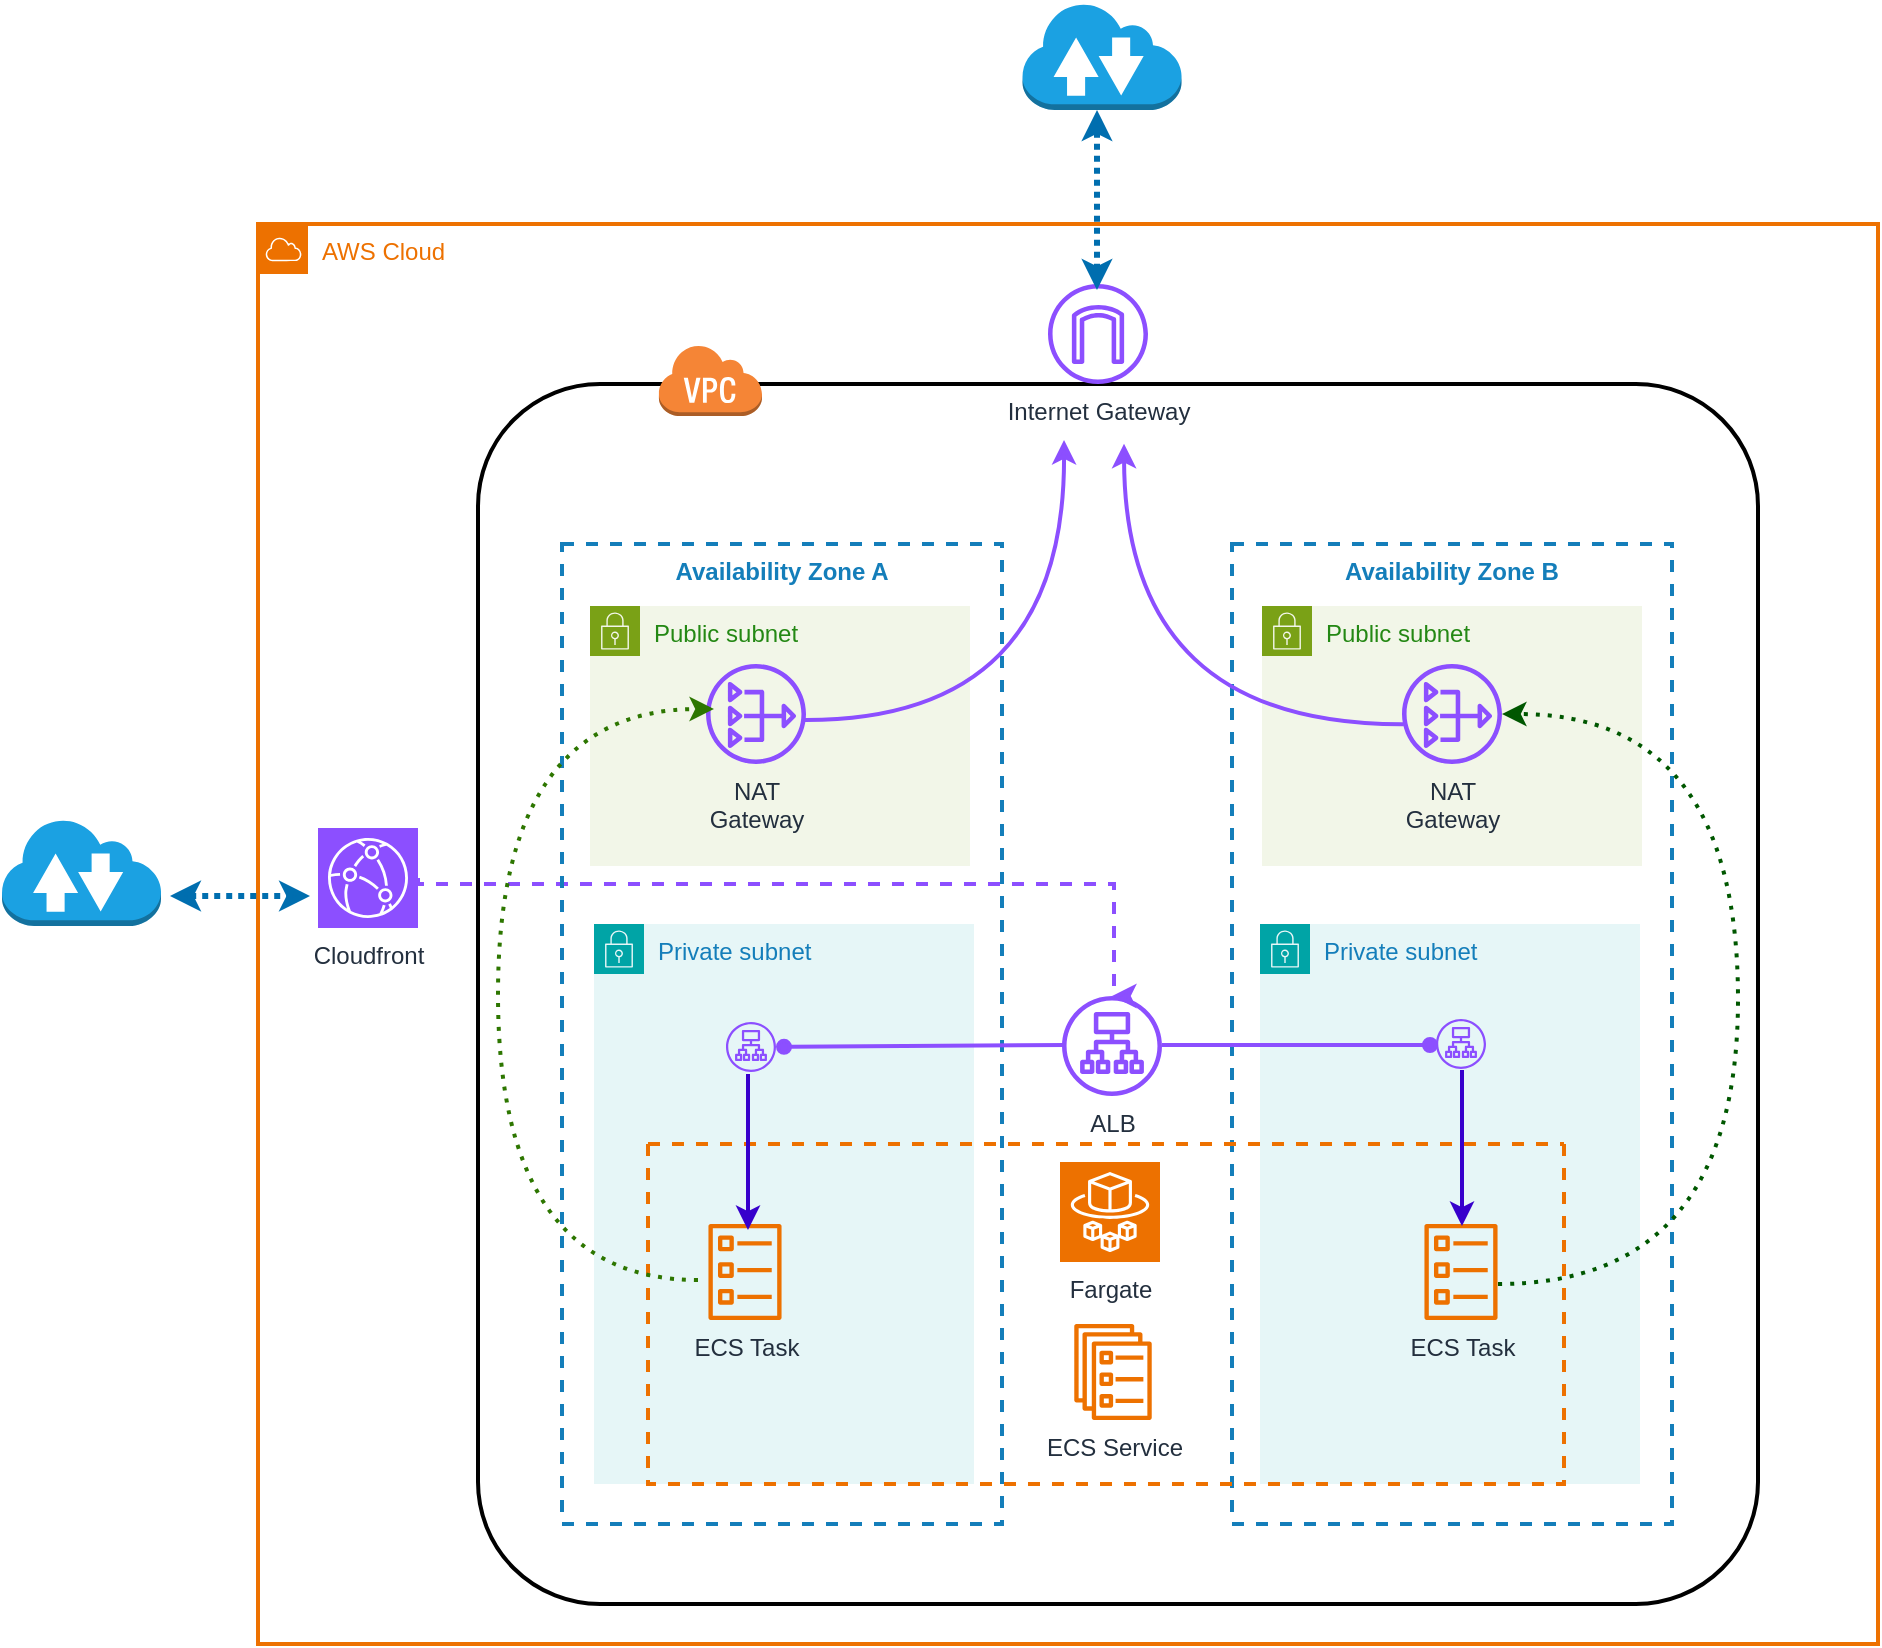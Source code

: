 <mxfile version="28.0.4">
  <diagram name="Page-1" id="w0TW8YX3B_41_pg07iwS">
    <mxGraphModel dx="2253" dy="2028" grid="1" gridSize="10" guides="1" tooltips="1" connect="1" arrows="1" fold="1" page="1" pageScale="1" pageWidth="827" pageHeight="1169" math="0" shadow="0">
      <root>
        <mxCell id="0" />
        <mxCell id="1" parent="0" />
        <mxCell id="WOoxy8uiYiUco19fPr_z-14" value="Public subnet" style="points=[[0,0],[0.25,0],[0.5,0],[0.75,0],[1,0],[1,0.25],[1,0.5],[1,0.75],[1,1],[0.75,1],[0.5,1],[0.25,1],[0,1],[0,0.75],[0,0.5],[0,0.25]];outlineConnect=0;gradientColor=none;html=1;whiteSpace=wrap;fontSize=12;fontStyle=0;container=1;pointerEvents=0;collapsible=0;recursiveResize=0;shape=mxgraph.aws4.group;grIcon=mxgraph.aws4.group_security_group;grStroke=0;strokeColor=#7AA116;fillColor=#F2F6E8;verticalAlign=top;align=left;spacingLeft=30;fontColor=#248814;dashed=0;" parent="1" vertex="1">
          <mxGeometry x="512" y="201" width="190" height="130" as="geometry" />
        </mxCell>
        <mxCell id="WOoxy8uiYiUco19fPr_z-23" value="NAT&lt;div&gt;Gateway&lt;/div&gt;" style="sketch=0;outlineConnect=0;fontColor=#232F3E;gradientColor=none;fillColor=#8C4FFF;strokeColor=none;dashed=0;verticalLabelPosition=bottom;verticalAlign=top;align=center;html=1;fontSize=12;fontStyle=0;aspect=fixed;pointerEvents=1;shape=mxgraph.aws4.nat_gateway;" parent="WOoxy8uiYiUco19fPr_z-14" vertex="1">
          <mxGeometry x="70" y="29" width="50" height="50" as="geometry" />
        </mxCell>
        <mxCell id="WOoxy8uiYiUco19fPr_z-5" value="AWS Cloud" style="sketch=0;outlineConnect=0;gradientColor=none;html=1;whiteSpace=wrap;fontSize=12;fontStyle=0;shape=mxgraph.aws4.group;grIcon=mxgraph.aws4.group_aws_cloud;strokeColor=#ED7100;fillColor=none;verticalAlign=top;align=left;spacingLeft=30;fontColor=#ED7100;dashed=0;strokeWidth=2;" parent="1" vertex="1">
          <mxGeometry x="10" y="10" width="810" height="710" as="geometry" />
        </mxCell>
        <mxCell id="u4U7RvsWmeELpJeH635b-2" value="" style="endArrow=classic;html=1;rounded=0;strokeWidth=2;strokeColor=#8C4FFF;exitX=1;exitY=0.5;exitDx=0;exitDy=0;exitPerimeter=0;dashed=1;edgeStyle=orthogonalEdgeStyle;" parent="1" edge="1" source="u4U7RvsWmeELpJeH635b-1">
          <mxGeometry width="50" height="50" relative="1" as="geometry">
            <mxPoint x="437" y="-10" as="sourcePoint" />
            <mxPoint x="437" y="396" as="targetPoint" />
            <Array as="points">
              <mxPoint x="90" y="340" />
              <mxPoint x="438" y="340" />
            </Array>
          </mxGeometry>
        </mxCell>
        <mxCell id="WOoxy8uiYiUco19fPr_z-6" value="" style="rounded=1;arcSize=10;dashed=0;fillColor=none;gradientColor=none;strokeWidth=2;" parent="1" vertex="1">
          <mxGeometry x="120" y="90" width="640" height="610" as="geometry" />
        </mxCell>
        <mxCell id="WOoxy8uiYiUco19fPr_z-12" value="&lt;b&gt;Availability Zone B&lt;/b&gt;" style="fillColor=none;strokeColor=#147EBA;dashed=1;verticalAlign=top;fontStyle=0;fontColor=#147EBA;whiteSpace=wrap;html=1;strokeWidth=2;" parent="1" vertex="1">
          <mxGeometry x="497" y="170" width="220" height="490" as="geometry" />
        </mxCell>
        <mxCell id="WOoxy8uiYiUco19fPr_z-7" value="" style="dashed=0;html=1;shape=mxgraph.aws3.virtual_private_cloud;fillColor=#F58536;gradientColor=none;dashed=0;" parent="1" vertex="1">
          <mxGeometry x="210" y="70" width="52" height="36" as="geometry" />
        </mxCell>
        <mxCell id="WOoxy8uiYiUco19fPr_z-9" value="Private subnet" style="points=[[0,0],[0.25,0],[0.5,0],[0.75,0],[1,0],[1,0.25],[1,0.5],[1,0.75],[1,1],[0.75,1],[0.5,1],[0.25,1],[0,1],[0,0.75],[0,0.5],[0,0.25]];outlineConnect=0;gradientColor=none;html=1;whiteSpace=wrap;fontSize=12;fontStyle=0;container=1;pointerEvents=0;collapsible=0;recursiveResize=0;shape=mxgraph.aws4.group;grIcon=mxgraph.aws4.group_security_group;grStroke=0;strokeColor=#00A4A6;fillColor=#E6F6F7;verticalAlign=top;align=left;spacingLeft=30;fontColor=#147EBA;dashed=0;" parent="1" vertex="1">
          <mxGeometry x="511" y="360" width="190" height="280" as="geometry" />
        </mxCell>
        <mxCell id="WOoxy8uiYiUco19fPr_z-20" value="" style="sketch=0;outlineConnect=0;fontColor=#232F3E;gradientColor=none;fillColor=#8C4FFF;strokeColor=none;dashed=0;verticalLabelPosition=bottom;verticalAlign=top;align=center;html=1;fontSize=12;fontStyle=0;aspect=fixed;pointerEvents=1;shape=mxgraph.aws4.application_load_balancer;" parent="WOoxy8uiYiUco19fPr_z-9" vertex="1">
          <mxGeometry x="88" y="47.5" width="25" height="25" as="geometry" />
        </mxCell>
        <mxCell id="WOoxy8uiYiUco19fPr_z-19" value="" style="endArrow=none;html=1;rounded=0;strokeWidth=2;startArrow=oval;startFill=1;strokeColor=#8C4FFF;" parent="WOoxy8uiYiUco19fPr_z-9" edge="1">
          <mxGeometry width="50" height="50" relative="1" as="geometry">
            <mxPoint x="85" y="60.502" as="sourcePoint" />
            <mxPoint x="-49" y="60.5" as="targetPoint" />
          </mxGeometry>
        </mxCell>
        <mxCell id="F0qmjjsEIbxcwEatVstc-5" value="" style="endArrow=classic;html=1;rounded=0;edgeStyle=orthogonalEdgeStyle;curved=1;fillColor=#008a00;strokeColor=#005700;strokeWidth=2;dashed=1;dashPattern=1 2;" edge="1" parent="WOoxy8uiYiUco19fPr_z-9" target="WOoxy8uiYiUco19fPr_z-23">
          <mxGeometry width="50" height="50" relative="1" as="geometry">
            <mxPoint x="119" y="180" as="sourcePoint" />
            <mxPoint x="329" y="-60" as="targetPoint" />
            <Array as="points">
              <mxPoint x="239" y="180" />
              <mxPoint x="239" y="-105" />
            </Array>
          </mxGeometry>
        </mxCell>
        <mxCell id="WOoxy8uiYiUco19fPr_z-11" value="&lt;b&gt;Availability Zone A&lt;/b&gt;" style="fillColor=none;strokeColor=#147EBA;dashed=1;verticalAlign=top;fontStyle=0;fontColor=#147EBA;whiteSpace=wrap;html=1;strokeWidth=2;" parent="1" vertex="1">
          <mxGeometry x="162" y="170" width="220" height="490" as="geometry" />
        </mxCell>
        <mxCell id="WOoxy8uiYiUco19fPr_z-10" value="Public subnet" style="points=[[0,0],[0.25,0],[0.5,0],[0.75,0],[1,0],[1,0.25],[1,0.5],[1,0.75],[1,1],[0.75,1],[0.5,1],[0.25,1],[0,1],[0,0.75],[0,0.5],[0,0.25]];outlineConnect=0;gradientColor=none;html=1;whiteSpace=wrap;fontSize=12;fontStyle=0;container=1;pointerEvents=0;collapsible=0;recursiveResize=0;shape=mxgraph.aws4.group;grIcon=mxgraph.aws4.group_security_group;grStroke=0;strokeColor=#7AA116;fillColor=#F2F6E8;verticalAlign=top;align=left;spacingLeft=30;fontColor=#248814;dashed=0;" parent="1" vertex="1">
          <mxGeometry x="176" y="201" width="190" height="130" as="geometry" />
        </mxCell>
        <mxCell id="WOoxy8uiYiUco19fPr_z-22" value="NAT&lt;div&gt;Gateway&lt;/div&gt;" style="sketch=0;outlineConnect=0;fontColor=#232F3E;gradientColor=none;fillColor=#8C4FFF;strokeColor=none;dashed=0;verticalLabelPosition=bottom;verticalAlign=top;align=center;html=1;fontSize=12;fontStyle=0;aspect=fixed;pointerEvents=1;shape=mxgraph.aws4.nat_gateway;" parent="WOoxy8uiYiUco19fPr_z-10" vertex="1">
          <mxGeometry x="58" y="29" width="50" height="50" as="geometry" />
        </mxCell>
        <mxCell id="WOoxy8uiYiUco19fPr_z-31" value="" style="endArrow=classic;html=1;rounded=0;edgeStyle=orthogonalEdgeStyle;curved=1;strokeWidth=2;strokeColor=#8C4FFF;" parent="WOoxy8uiYiUco19fPr_z-10" edge="1">
          <mxGeometry width="50" height="50" relative="1" as="geometry">
            <mxPoint x="107" y="57" as="sourcePoint" />
            <mxPoint x="237" y="-83" as="targetPoint" />
          </mxGeometry>
        </mxCell>
        <mxCell id="WOoxy8uiYiUco19fPr_z-13" value="Private subnet" style="points=[[0,0],[0.25,0],[0.5,0],[0.75,0],[1,0],[1,0.25],[1,0.5],[1,0.75],[1,1],[0.75,1],[0.5,1],[0.25,1],[0,1],[0,0.75],[0,0.5],[0,0.25]];outlineConnect=0;gradientColor=none;html=1;whiteSpace=wrap;fontSize=12;fontStyle=0;container=1;pointerEvents=0;collapsible=0;recursiveResize=0;shape=mxgraph.aws4.group;grIcon=mxgraph.aws4.group_security_group;grStroke=0;strokeColor=#00A4A6;fillColor=#E6F6F7;verticalAlign=top;align=left;spacingLeft=30;fontColor=#147EBA;dashed=0;" parent="1" vertex="1">
          <mxGeometry x="178" y="360" width="190" height="280" as="geometry" />
        </mxCell>
        <mxCell id="WOoxy8uiYiUco19fPr_z-17" value="" style="endArrow=none;html=1;rounded=0;strokeWidth=2;startArrow=oval;startFill=1;strokeColor=#8C4FFF;" parent="WOoxy8uiYiUco19fPr_z-13" edge="1">
          <mxGeometry width="50" height="50" relative="1" as="geometry">
            <mxPoint x="95" y="61.419" as="sourcePoint" />
            <mxPoint x="236" y="60.5" as="targetPoint" />
          </mxGeometry>
        </mxCell>
        <mxCell id="WOoxy8uiYiUco19fPr_z-15" value="Internet Gateway" style="sketch=0;outlineConnect=0;fontColor=#232F3E;gradientColor=none;fillColor=#8C4FFF;strokeColor=none;dashed=0;verticalLabelPosition=bottom;verticalAlign=top;align=center;html=1;fontSize=12;fontStyle=0;aspect=fixed;pointerEvents=1;shape=mxgraph.aws4.internet_gateway;" parent="1" vertex="1">
          <mxGeometry x="405" y="40" width="50" height="50" as="geometry" />
        </mxCell>
        <mxCell id="WOoxy8uiYiUco19fPr_z-16" value="ALB" style="sketch=0;outlineConnect=0;fontColor=#232F3E;gradientColor=none;fillColor=#8C4FFF;strokeColor=none;dashed=0;verticalLabelPosition=bottom;verticalAlign=top;align=center;html=1;fontSize=12;fontStyle=0;aspect=fixed;pointerEvents=1;shape=mxgraph.aws4.application_load_balancer;" parent="1" vertex="1">
          <mxGeometry x="412" y="396" width="50" height="50" as="geometry" />
        </mxCell>
        <mxCell id="WOoxy8uiYiUco19fPr_z-21" value="" style="sketch=0;outlineConnect=0;fontColor=#232F3E;gradientColor=none;fillColor=#8C4FFF;strokeColor=none;dashed=0;verticalLabelPosition=bottom;verticalAlign=top;align=center;html=1;fontSize=12;fontStyle=0;aspect=fixed;pointerEvents=1;shape=mxgraph.aws4.application_load_balancer;" parent="1" vertex="1">
          <mxGeometry x="244" y="409" width="25" height="25" as="geometry" />
        </mxCell>
        <mxCell id="WOoxy8uiYiUco19fPr_z-24" value="" style="swimlane;startSize=0;dashed=1;strokeWidth=2;strokeColor=#ED7100;" parent="1" vertex="1">
          <mxGeometry x="205" y="470" width="458" height="170" as="geometry" />
        </mxCell>
        <mxCell id="WOoxy8uiYiUco19fPr_z-25" value="Fargate" style="sketch=0;points=[[0,0,0],[0.25,0,0],[0.5,0,0],[0.75,0,0],[1,0,0],[0,1,0],[0.25,1,0],[0.5,1,0],[0.75,1,0],[1,1,0],[0,0.25,0],[0,0.5,0],[0,0.75,0],[1,0.25,0],[1,0.5,0],[1,0.75,0]];outlineConnect=0;fontColor=#232F3E;fillColor=#ED7100;strokeColor=#ffffff;dashed=0;verticalLabelPosition=bottom;verticalAlign=top;align=center;html=1;fontSize=12;fontStyle=0;aspect=fixed;shape=mxgraph.aws4.resourceIcon;resIcon=mxgraph.aws4.fargate;" parent="WOoxy8uiYiUco19fPr_z-24" vertex="1">
          <mxGeometry x="206" y="9" width="50" height="50" as="geometry" />
        </mxCell>
        <mxCell id="WOoxy8uiYiUco19fPr_z-26" value="ECS Service" style="sketch=0;outlineConnect=0;fontColor=#232F3E;gradientColor=none;fillColor=#ED7100;strokeColor=none;dashed=0;verticalLabelPosition=bottom;verticalAlign=top;align=center;html=1;fontSize=12;fontStyle=0;aspect=fixed;pointerEvents=1;shape=mxgraph.aws4.ecs_service;" parent="WOoxy8uiYiUco19fPr_z-24" vertex="1">
          <mxGeometry x="213" y="90" width="39" height="48" as="geometry" />
        </mxCell>
        <mxCell id="WOoxy8uiYiUco19fPr_z-27" value="ECS Task&lt;span style=&quot;color: rgba(0, 0, 0, 0); font-family: monospace; font-size: 0px; text-align: start;&quot;&gt;%3CmxGraphModel%3E%3Croot%3E%3CmxCell%20id%3D%220%22%2F%3E%3CmxCell%20id%3D%221%22%20parent%3D%220%22%2F%3E%3CmxCell%20id%3D%222%22%20value%3D%22%22%20style%3D%22sketch%3D0%3BoutlineConnect%3D0%3BfontColor%3D%23232F3E%3BgradientColor%3Dnone%3BfillColor%3D%238C4FFF%3BstrokeColor%3Dnone%3Bdashed%3D0%3BverticalLabelPosition%3Dbottom%3BverticalAlign%3Dtop%3Balign%3Dcenter%3Bhtml%3D1%3BfontSize%3D12%3BfontStyle%3D0%3Baspect%3Dfixed%3BpointerEvents%3D1%3Bshape%3Dmxgraph.aws4.nat_gateway%3B%22%20vertex%3D%221%22%20parent%3D%221%22%3E%3CmxGeometry%20x%3D%22234%22%20y%3D%22230%22%20width%3D%2250%22%20height%3D%2250%22%20as%3D%22geometry%22%2F%3E%3C%2FmxCell%3E%3C%2Froot%3E%3C%2FmxGraphModel%3E&lt;/span&gt;" style="sketch=0;outlineConnect=0;fontColor=#232F3E;gradientColor=none;fillColor=#ED7100;strokeColor=none;dashed=0;verticalLabelPosition=bottom;verticalAlign=top;align=center;html=1;fontSize=12;fontStyle=0;aspect=fixed;pointerEvents=1;shape=mxgraph.aws4.ecs_task;" parent="WOoxy8uiYiUco19fPr_z-24" vertex="1">
          <mxGeometry x="30" y="40" width="37" height="48" as="geometry" />
        </mxCell>
        <mxCell id="WOoxy8uiYiUco19fPr_z-28" value="ECS Task&lt;span style=&quot;color: rgba(0, 0, 0, 0); font-family: monospace; font-size: 0px; text-align: start;&quot;&gt;%3CmxGraphModel%3E%3Croot%3E%3CmxCell%20id%3D%220%22%2F%3E%3CmxCell%20id%3D%221%22%20parent%3D%220%22%2F%3E%3CmxCell%20id%3D%222%22%20value%3D%22%22%20style%3D%22sketch%3D0%3BoutlineConnect%3D0%3BfontColor%3D%23232F3E%3BgradientColor%3Dnone%3BfillColor%3D%238C4FFF%3BstrokeColor%3Dnone%3Bdashed%3D0%3BverticalLabelPosition%3Dbottom%3BverticalAlign%3Dtop%3Balign%3Dcenter%3Bhtml%3D1%3BfontSize%3D12%3BfontStyle%3D0%3Baspect%3Dfixed%3BpointerEvents%3D1%3Bshape%3Dmxgraph.aws4.nat_gateway%3B%22%20vertex%3D%221%22%20parent%3D%221%22%3E%3CmxGeometry%20x%3D%22234%22%20y%3D%22230%22%20width%3D%2250%22%20height%3D%2250%22%20as%3D%22geometry%22%2F%3E%3C%2FmxCell%3E%3C%2Froot%3E%3C%2FmxGraphModel%3E&lt;/span&gt;" style="sketch=0;outlineConnect=0;fontColor=#232F3E;gradientColor=none;fillColor=#ED7100;strokeColor=none;dashed=0;verticalLabelPosition=bottom;verticalAlign=top;align=center;html=1;fontSize=12;fontStyle=0;aspect=fixed;pointerEvents=1;shape=mxgraph.aws4.ecs_task;" parent="WOoxy8uiYiUco19fPr_z-24" vertex="1">
          <mxGeometry x="388" y="40" width="37" height="48" as="geometry" />
        </mxCell>
        <mxCell id="WOoxy8uiYiUco19fPr_z-29" value="" style="endArrow=classic;html=1;rounded=0;strokeWidth=2;fillColor=#6a00ff;strokeColor=#3700CC;" parent="1" edge="1">
          <mxGeometry width="50" height="50" relative="1" as="geometry">
            <mxPoint x="255" y="435" as="sourcePoint" />
            <mxPoint x="255" y="513" as="targetPoint" />
          </mxGeometry>
        </mxCell>
        <mxCell id="WOoxy8uiYiUco19fPr_z-30" value="" style="endArrow=classic;html=1;rounded=0;strokeWidth=2;fillColor=#6a00ff;strokeColor=#3700CC;" parent="1" edge="1">
          <mxGeometry width="50" height="50" relative="1" as="geometry">
            <mxPoint x="612" y="433" as="sourcePoint" />
            <mxPoint x="612" y="511" as="targetPoint" />
          </mxGeometry>
        </mxCell>
        <mxCell id="WOoxy8uiYiUco19fPr_z-32" value="" style="endArrow=classic;html=1;rounded=0;entryX=0.5;entryY=0.049;entryDx=0;entryDy=0;entryPerimeter=0;exitX=0.377;exitY=0.184;exitDx=0;exitDy=0;exitPerimeter=0;strokeWidth=2;edgeStyle=orthogonalEdgeStyle;curved=1;strokeColor=#8C4FFF;" parent="1" edge="1">
          <mxGeometry width="50" height="50" relative="1" as="geometry">
            <mxPoint x="582.94" y="260.16" as="sourcePoint" />
            <mxPoint x="443" y="119.89" as="targetPoint" />
          </mxGeometry>
        </mxCell>
        <mxCell id="u4U7RvsWmeELpJeH635b-1" value="Cloudfront" style="sketch=0;points=[[0,0,0],[0.25,0,0],[0.5,0,0],[0.75,0,0],[1,0,0],[0,1,0],[0.25,1,0],[0.5,1,0],[0.75,1,0],[1,1,0],[0,0.25,0],[0,0.5,0],[0,0.75,0],[1,0.25,0],[1,0.5,0],[1,0.75,0]];outlineConnect=0;fontColor=#232F3E;fillColor=#8C4FFF;strokeColor=#ffffff;dashed=0;verticalLabelPosition=bottom;verticalAlign=top;align=center;html=1;fontSize=12;fontStyle=0;aspect=fixed;shape=mxgraph.aws4.resourceIcon;resIcon=mxgraph.aws4.cloudfront;" parent="1" vertex="1">
          <mxGeometry x="40" y="312" width="50" height="50" as="geometry" />
        </mxCell>
        <mxCell id="F0qmjjsEIbxcwEatVstc-1" value="" style="outlineConnect=0;dashed=0;verticalLabelPosition=bottom;verticalAlign=top;align=center;html=1;shape=mxgraph.aws3.internet_2;fillColor=#1ba1e2;fontColor=#ffffff;strokeColor=#006EAF;" vertex="1" parent="1">
          <mxGeometry x="-118" y="307" width="79.5" height="54" as="geometry" />
        </mxCell>
        <mxCell id="F0qmjjsEIbxcwEatVstc-2" value="" style="outlineConnect=0;dashed=0;verticalLabelPosition=bottom;verticalAlign=top;align=center;html=1;shape=mxgraph.aws3.internet_2;fillColor=#1ba1e2;strokeColor=#006EAF;fontColor=#ffffff;" vertex="1" parent="1">
          <mxGeometry x="392.25" y="-101" width="79.5" height="54" as="geometry" />
        </mxCell>
        <mxCell id="F0qmjjsEIbxcwEatVstc-3" value="" style="endArrow=classic;startArrow=classic;html=1;rounded=0;strokeWidth=3;dashed=1;dashPattern=1 1;fillColor=#1ba1e2;strokeColor=#006EAF;" edge="1" parent="1">
          <mxGeometry width="50" height="50" relative="1" as="geometry">
            <mxPoint x="429.5" y="43" as="sourcePoint" />
            <mxPoint x="429.5" y="-47" as="targetPoint" />
          </mxGeometry>
        </mxCell>
        <mxCell id="F0qmjjsEIbxcwEatVstc-4" value="" style="endArrow=classic;startArrow=classic;html=1;rounded=0;strokeWidth=3;dashed=1;dashPattern=1 1;fillColor=#1ba1e2;strokeColor=#006EAF;" edge="1" parent="1">
          <mxGeometry width="50" height="50" relative="1" as="geometry">
            <mxPoint x="-34" y="346" as="sourcePoint" />
            <mxPoint x="36" y="346" as="targetPoint" />
          </mxGeometry>
        </mxCell>
        <mxCell id="F0qmjjsEIbxcwEatVstc-7" value="" style="endArrow=classic;html=1;rounded=0;edgeStyle=orthogonalEdgeStyle;curved=1;strokeWidth=2;fillColor=#60a917;strokeColor=#2D7600;dashed=1;dashPattern=1 2;" edge="1" parent="1">
          <mxGeometry width="50" height="50" relative="1" as="geometry">
            <mxPoint x="230" y="538" as="sourcePoint" />
            <mxPoint x="238" y="252.5" as="targetPoint" />
            <Array as="points">
              <mxPoint x="130" y="538" />
              <mxPoint x="130" y="253" />
            </Array>
          </mxGeometry>
        </mxCell>
      </root>
    </mxGraphModel>
  </diagram>
</mxfile>
